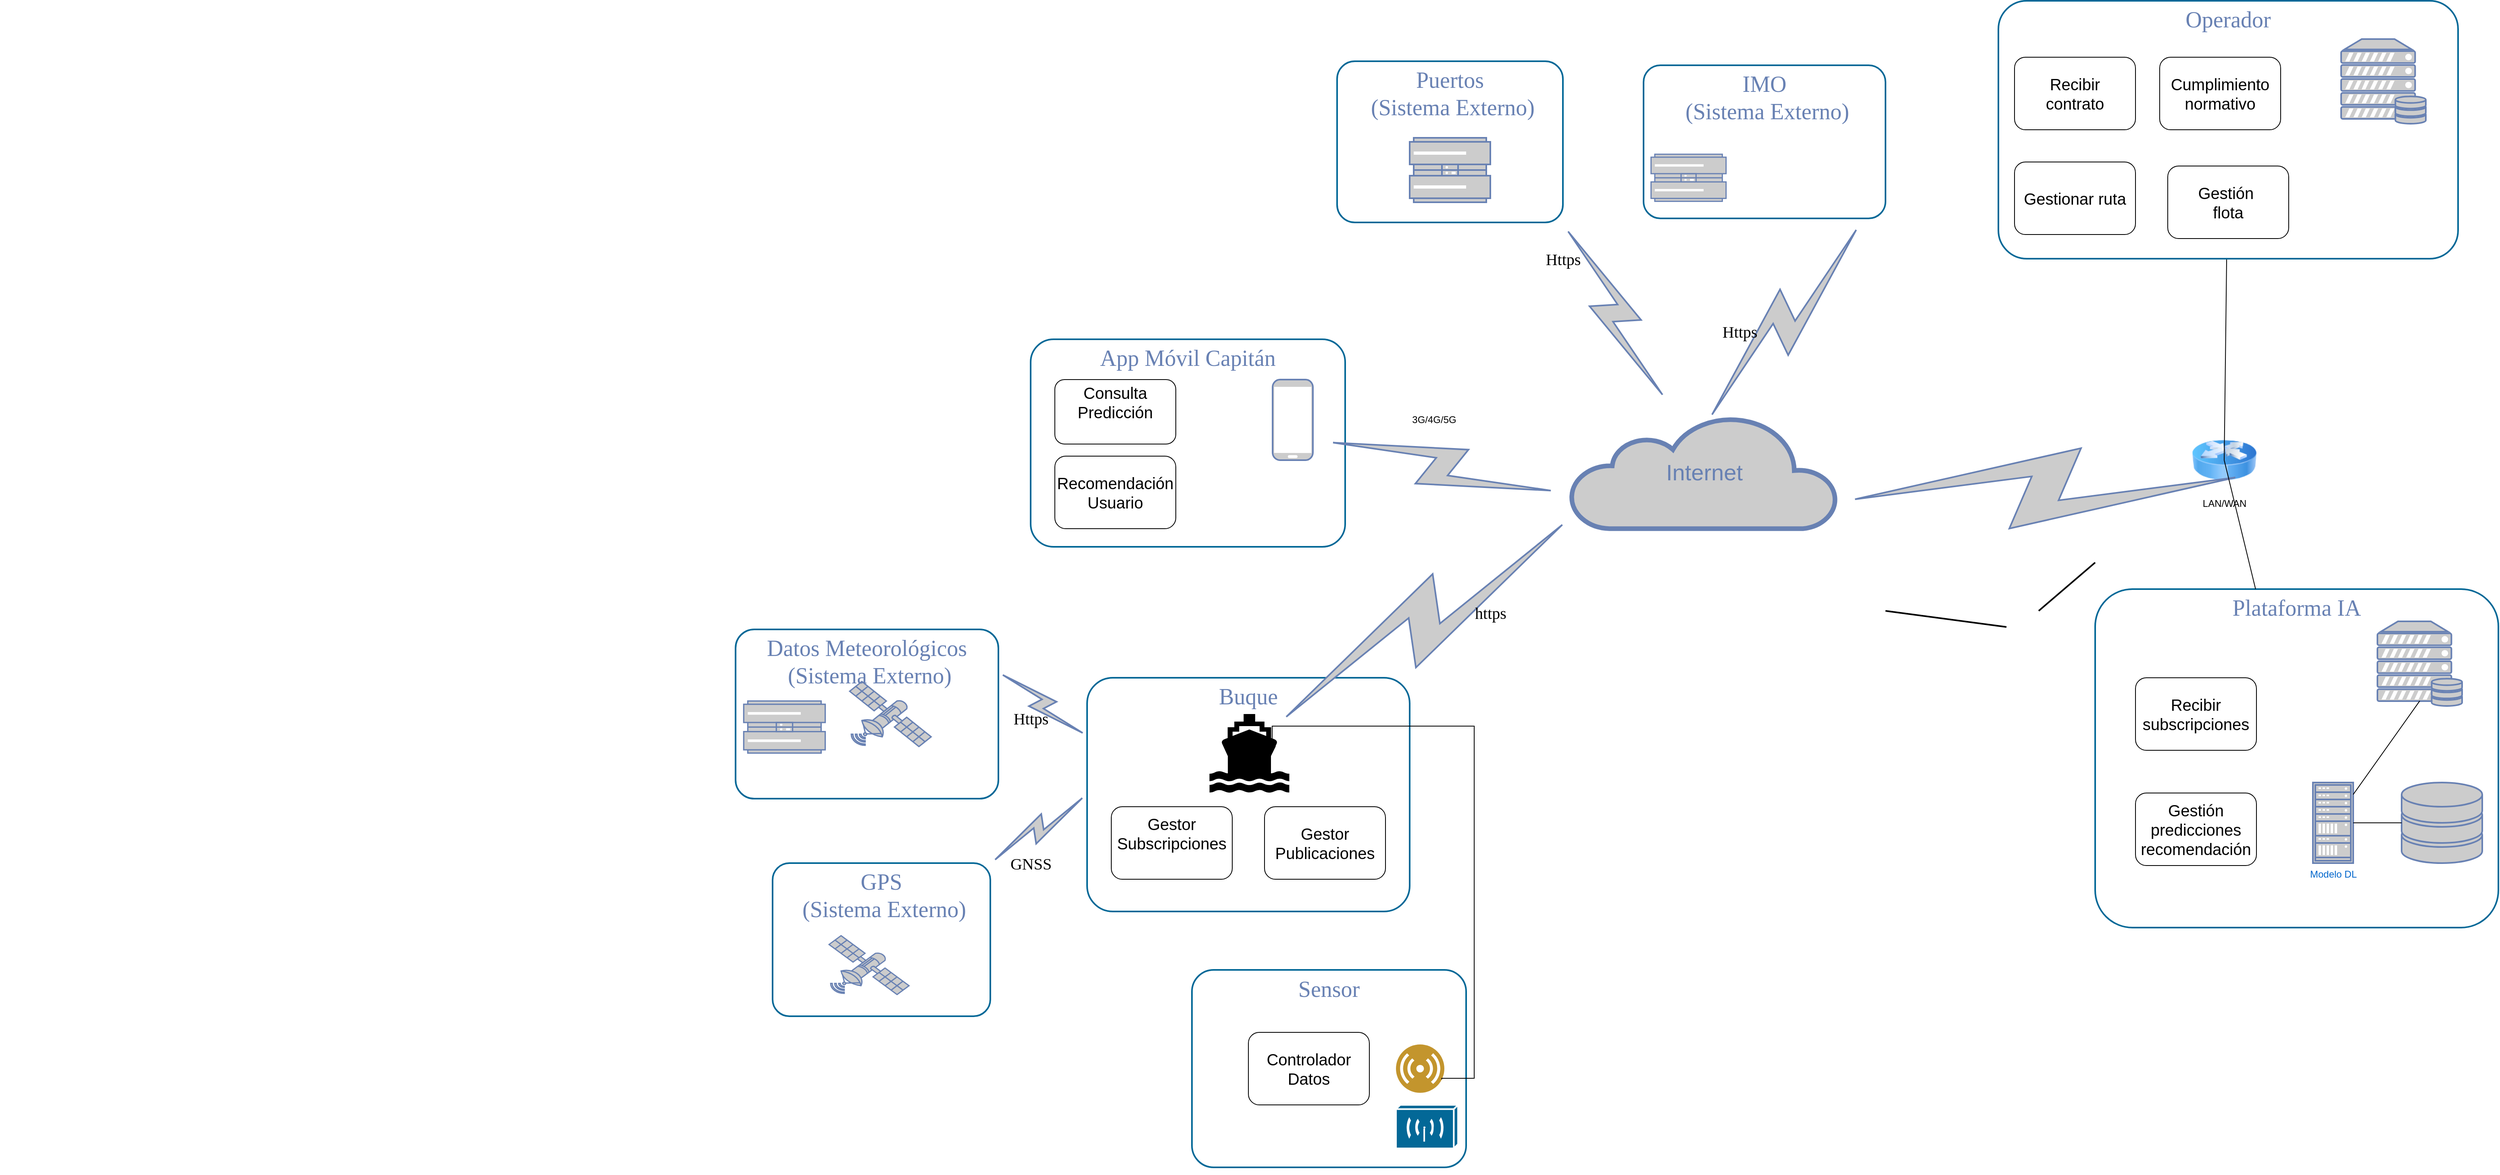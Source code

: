<mxfile version="24.0.7" type="github">
  <diagram name="Page-1" id="bfe91b75-5d2c-26a0-9c1d-138518896778">
    <mxGraphModel dx="2115" dy="563" grid="1" gridSize="10" guides="1" tooltips="1" connect="1" arrows="1" fold="1" page="1" pageScale="1" pageWidth="1100" pageHeight="850" background="none" math="0" shadow="0">
      <root>
        <mxCell id="0" />
        <mxCell id="1" parent="0" />
        <mxCell id="Q4sWbmhxobL_tQlkTWw1-44" value="Plataforma IA" style="rounded=1;whiteSpace=wrap;html=1;shadow=0;comic=0;strokeColor=#036897;strokeWidth=2;fillColor=none;fontFamily=Verdana;fontSize=28;fontColor=#6881B3;align=center;arcSize=11;verticalAlign=top;" vertex="1" parent="1">
          <mxGeometry x="1660" y="870" width="500" height="420" as="geometry" />
        </mxCell>
        <mxCell id="7c3789c024ecab99-55" style="edgeStyle=none;html=1;labelBackgroundColor=none;endArrow=none;endFill=0;strokeWidth=2;fontFamily=Verdana;fontSize=28;fontColor=#6881B3;" parent="1" target="7c3789c024ecab99-54" edge="1">
          <mxGeometry relative="1" as="geometry">
            <mxPoint x="1660" y="837.0" as="targetPoint" />
            <mxPoint x="1590" y="897" as="sourcePoint" />
          </mxGeometry>
        </mxCell>
        <mxCell id="7c3789c024ecab99-52" style="edgeStyle=none;html=1;labelBackgroundColor=none;endArrow=none;endFill=0;strokeWidth=2;fontFamily=Verdana;fontSize=15;fontColor=#036897;" parent="1" target="7c3789c024ecab99-8" edge="1">
          <mxGeometry relative="1" as="geometry">
            <mxPoint x="1550.0" y="917" as="targetPoint" />
            <mxPoint x="1400" y="897" as="sourcePoint" />
          </mxGeometry>
        </mxCell>
        <mxCell id="7c3789c024ecab99-77" style="edgeStyle=none;html=1;labelBackgroundColor=none;endArrow=none;endFill=0;strokeWidth=2;fontFamily=Verdana;fontSize=28;fontColor=#6881B3;" parent="1" target="7c3789c024ecab99-76" edge="1">
          <mxGeometry relative="1" as="geometry">
            <mxPoint x="1704.862" y="912" as="sourcePoint" />
          </mxGeometry>
        </mxCell>
        <mxCell id="Q4sWbmhxobL_tQlkTWw1-11" value="Buque" style="rounded=1;whiteSpace=wrap;html=1;shadow=0;comic=0;strokeColor=#036897;strokeWidth=2;fillColor=none;fontFamily=Verdana;fontSize=28;fontColor=#6881B3;align=center;arcSize=11;verticalAlign=top;" vertex="1" parent="1">
          <mxGeometry x="410" y="980" width="400" height="290" as="geometry" />
        </mxCell>
        <mxCell id="Q4sWbmhxobL_tQlkTWw1-18" value="Sensor" style="rounded=1;whiteSpace=wrap;html=1;shadow=0;comic=0;strokeColor=#036897;strokeWidth=2;fillColor=none;fontFamily=Verdana;fontSize=28;fontColor=#6881B3;align=center;arcSize=11;verticalAlign=top;" vertex="1" parent="1">
          <mxGeometry x="540" y="1342.5" width="340" height="245" as="geometry" />
        </mxCell>
        <mxCell id="7c3789c024ecab99-78" value="App Móvil Capitán" style="rounded=1;whiteSpace=wrap;html=1;shadow=0;comic=0;strokeColor=#036897;strokeWidth=2;fillColor=none;fontFamily=Verdana;fontSize=28;fontColor=#6881B3;align=center;arcSize=11;verticalAlign=top;" parent="1" vertex="1">
          <mxGeometry x="340" y="560" width="390" height="257.5" as="geometry" />
        </mxCell>
        <mxCell id="7c3789c024ecab99-11" value="" style="html=1;fillColor=#CCCCCC;strokeColor=#6881B3;gradientColor=none;gradientDirection=north;strokeWidth=2;shape=mxgraph.networks.comm_link_edge;html=1;labelBackgroundColor=none;endArrow=none;endFill=0;fontFamily=Verdana;fontSize=20;" parent="1" edge="1">
          <mxGeometry width="100" height="100" relative="1" as="geometry">
            <mxPoint x="1000" y="751" as="sourcePoint" />
            <mxPoint x="700" y="685" as="targetPoint" />
          </mxGeometry>
        </mxCell>
        <mxCell id="7c3789c024ecab99-12" value="" style="fontColor=#0066CC;verticalAlign=top;verticalLabelPosition=bottom;labelPosition=center;align=center;html=1;fillColor=#CCCCCC;strokeColor=#6881B3;gradientColor=none;gradientDirection=north;strokeWidth=2;shape=mxgraph.networks.mobile;rounded=0;shadow=0;comic=0;" parent="1" vertex="1">
          <mxGeometry x="640.0" y="610" width="50" height="100" as="geometry" />
        </mxCell>
        <mxCell id="7c3789c024ecab99-53" value="Internet" style="html=1;fillColor=#CCCCCC;strokeColor=#6881B3;gradientColor=none;gradientDirection=north;strokeWidth=2;shape=mxgraph.networks.cloud;fontColor=#6881B3;rounded=0;shadow=0;comic=0;align=center;fontSize=28;" parent="1" vertex="1">
          <mxGeometry x="1010" y="655" width="330" height="140" as="geometry" />
        </mxCell>
        <mxCell id="Q4sWbmhxobL_tQlkTWw1-6" value="3G/4G/5G" style="text;html=1;align=center;verticalAlign=middle;resizable=0;points=[];autosize=1;strokeColor=none;fillColor=none;" vertex="1" parent="1">
          <mxGeometry x="800" y="645" width="80" height="30" as="geometry" />
        </mxCell>
        <mxCell id="Q4sWbmhxobL_tQlkTWw1-7" value="&lt;div style=&quot;font-size: 20px;&quot;&gt;&lt;font style=&quot;font-size: 20px;&quot;&gt;Consulta Predicción&lt;/font&gt;&lt;/div&gt;&lt;div style=&quot;font-size: 20px;&quot;&gt;&lt;font style=&quot;font-size: 20px;&quot;&gt;&lt;br&gt;&lt;/font&gt;&lt;/div&gt;" style="rounded=1;whiteSpace=wrap;html=1;" vertex="1" parent="1">
          <mxGeometry x="370" y="610" width="150" height="80" as="geometry" />
        </mxCell>
        <mxCell id="Q4sWbmhxobL_tQlkTWw1-9" value="" style="shape=mxgraph.signs.transportation.ship_2;html=1;pointerEvents=1;fillColor=#000000;strokeColor=none;verticalLabelPosition=bottom;verticalAlign=top;align=center;" vertex="1" parent="1">
          <mxGeometry x="561.75" y="1025" width="99" height="98" as="geometry" />
        </mxCell>
        <mxCell id="Q4sWbmhxobL_tQlkTWw1-10" value="https" style="html=1;fillColor=#CCCCCC;strokeColor=#6881B3;gradientColor=none;gradientDirection=north;strokeWidth=2;shape=mxgraph.networks.comm_link_edge;html=1;labelBackgroundColor=none;endArrow=none;endFill=0;fontFamily=Verdana;fontSize=20;entryX=0.77;entryY=0.17;entryDx=0;entryDy=0;entryPerimeter=0;exitX=0.025;exitY=0.871;exitDx=0;exitDy=0;exitPerimeter=0;" edge="1" parent="1" source="7c3789c024ecab99-53" target="Q4sWbmhxobL_tQlkTWw1-9">
          <mxGeometry x="-0.794" y="-138" width="100" height="100" relative="1" as="geometry">
            <mxPoint x="1110" y="1021" as="sourcePoint" />
            <mxPoint x="880" y="1074" as="targetPoint" />
            <Array as="points">
              <mxPoint x="1120" y="1135" />
            </Array>
            <mxPoint y="-1" as="offset" />
          </mxGeometry>
        </mxCell>
        <mxCell id="Q4sWbmhxobL_tQlkTWw1-12" value="" style="image;aspect=fixed;perimeter=ellipsePerimeter;html=1;align=center;shadow=0;dashed=0;fontColor=#4277BB;labelBackgroundColor=default;fontSize=12;spacingTop=3;image=img/lib/ibm/users/sensor.svg;" vertex="1" parent="1">
          <mxGeometry x="793" y="1435" width="60" height="60" as="geometry" />
        </mxCell>
        <mxCell id="Q4sWbmhxobL_tQlkTWw1-21" style="edgeStyle=orthogonalEdgeStyle;rounded=0;orthogonalLoop=1;jettySize=auto;html=1;exitX=1;exitY=0.75;exitDx=0;exitDy=0;entryX=0.785;entryY=0.5;entryDx=0;entryDy=0;entryPerimeter=0;" edge="1" parent="1" source="Q4sWbmhxobL_tQlkTWw1-12" target="Q4sWbmhxobL_tQlkTWw1-9">
          <mxGeometry relative="1" as="geometry">
            <mxPoint x="950" y="1310" as="targetPoint" />
            <Array as="points">
              <mxPoint x="850" y="1477" />
              <mxPoint x="890" y="1477" />
              <mxPoint x="890" y="1040" />
              <mxPoint x="640" y="1040" />
            </Array>
          </mxGeometry>
        </mxCell>
        <mxCell id="Q4sWbmhxobL_tQlkTWw1-30" value="" style="group" vertex="1" connectable="0" parent="1">
          <mxGeometry x="-30" y="1210" width="320" height="190" as="geometry" />
        </mxCell>
        <mxCell id="Q4sWbmhxobL_tQlkTWw1-31" value="&lt;div&gt;GPS&lt;/div&gt;&lt;div&gt;&amp;nbsp;(Sistema Externo)&lt;/div&gt;" style="rounded=1;whiteSpace=wrap;html=1;shadow=0;comic=0;strokeColor=#036897;strokeWidth=2;fillColor=none;fontFamily=Verdana;fontSize=28;fontColor=#6881B3;align=center;arcSize=11;verticalAlign=top;" vertex="1" parent="Q4sWbmhxobL_tQlkTWw1-30">
          <mxGeometry x="50" width="270" height="190" as="geometry" />
        </mxCell>
        <mxCell id="Q4sWbmhxobL_tQlkTWw1-32" value="" style="fontColor=#0066CC;verticalAlign=top;verticalLabelPosition=bottom;labelPosition=center;align=center;html=1;outlineConnect=0;fillColor=#CCCCCC;strokeColor=#6881B3;gradientColor=none;gradientDirection=north;strokeWidth=2;shape=mxgraph.networks.satellite;" vertex="1" parent="Q4sWbmhxobL_tQlkTWw1-30">
          <mxGeometry x="120.005" y="90.002" width="99.225" height="73.077" as="geometry" />
        </mxCell>
        <mxCell id="Q4sWbmhxobL_tQlkTWw1-33" value="GNSS" style="html=1;fillColor=#CCCCCC;strokeColor=#6881B3;gradientColor=none;gradientDirection=north;strokeWidth=2;shape=mxgraph.networks.comm_link_edge;html=1;labelBackgroundColor=none;endArrow=none;endFill=0;fontFamily=Verdana;fontSize=20;entryX=1;entryY=0;entryDx=0;entryDy=0;exitX=0;exitY=0.5;exitDx=0;exitDy=0;" edge="1" parent="1" source="Q4sWbmhxobL_tQlkTWw1-11" target="Q4sWbmhxobL_tQlkTWw1-31">
          <mxGeometry x="0.941" y="-19" width="100" height="100" relative="1" as="geometry">
            <mxPoint x="280" y="1170" as="sourcePoint" />
            <mxPoint x="1060" y="1525" as="targetPoint" />
            <Array as="points">
              <mxPoint x="1040" y="1525" />
            </Array>
            <mxPoint as="offset" />
          </mxGeometry>
        </mxCell>
        <mxCell id="Q4sWbmhxobL_tQlkTWw1-41" value="" style="shape=mxgraph.cisco.wireless.wireless_transport;html=1;pointerEvents=1;dashed=0;fillColor=#036897;strokeColor=#ffffff;strokeWidth=2;verticalLabelPosition=bottom;verticalAlign=top;align=center;outlineConnect=0;" vertex="1" parent="1">
          <mxGeometry x="793" y="1510" width="77" height="54" as="geometry" />
        </mxCell>
        <mxCell id="Q4sWbmhxobL_tQlkTWw1-49" value="" style="group" vertex="1" connectable="0" parent="1">
          <mxGeometry x="-420" y="920" width="720" height="210" as="geometry" />
        </mxCell>
        <mxCell id="Q4sWbmhxobL_tQlkTWw1-29" value="" style="group" vertex="1" connectable="0" parent="Q4sWbmhxobL_tQlkTWw1-49">
          <mxGeometry x="394.105" width="325.895" height="210" as="geometry" />
        </mxCell>
        <mxCell id="Q4sWbmhxobL_tQlkTWw1-25" value="" style="fontColor=#0066CC;verticalAlign=top;verticalLabelPosition=bottom;labelPosition=center;align=center;html=1;outlineConnect=0;fillColor=#CCCCCC;strokeColor=#6881B3;gradientColor=none;gradientDirection=north;strokeWidth=2;shape=mxgraph.networks.satellite;" vertex="1" parent="Q4sWbmhxobL_tQlkTWw1-29">
          <mxGeometry x="141.474" y="64.615" width="101.053" height="80.769" as="geometry" />
        </mxCell>
        <mxCell id="Q4sWbmhxobL_tQlkTWw1-65" value="" style="group" vertex="1" connectable="0" parent="Q4sWbmhxobL_tQlkTWw1-29">
          <mxGeometry width="325.895" height="210" as="geometry" />
        </mxCell>
        <mxCell id="Q4sWbmhxobL_tQlkTWw1-24" value="&lt;div&gt;Datos Meteorológicos&lt;/div&gt;&lt;div&gt;&amp;nbsp;(Sistema Externo)&lt;/div&gt;" style="rounded=1;whiteSpace=wrap;html=1;shadow=0;comic=0;strokeColor=#036897;strokeWidth=2;fillColor=none;fontFamily=Verdana;fontSize=28;fontColor=#6881B3;align=center;arcSize=11;verticalAlign=top;" vertex="1" parent="Q4sWbmhxobL_tQlkTWw1-65">
          <mxGeometry width="325.895" height="210" as="geometry" />
        </mxCell>
        <mxCell id="Q4sWbmhxobL_tQlkTWw1-28" value="" style="fontColor=#0066CC;verticalAlign=top;verticalLabelPosition=bottom;labelPosition=center;align=center;html=1;outlineConnect=0;fillColor=#CCCCCC;strokeColor=#6881B3;gradientColor=none;gradientDirection=north;strokeWidth=2;shape=mxgraph.networks.mainframe;direction=south;" vertex="1" parent="Q4sWbmhxobL_tQlkTWw1-65">
          <mxGeometry x="10.105" y="88.846" width="101.053" height="64.615" as="geometry" />
        </mxCell>
        <mxCell id="Q4sWbmhxobL_tQlkTWw1-43" value="Https" style="html=1;fillColor=#CCCCCC;strokeColor=#6881B3;gradientColor=none;gradientDirection=north;strokeWidth=2;shape=mxgraph.networks.comm_link_edge;html=1;labelBackgroundColor=none;endArrow=none;endFill=0;fontFamily=Verdana;fontSize=20;exitX=1;exitY=0.25;exitDx=0;exitDy=0;entryX=0;entryY=0.25;entryDx=0;entryDy=0;" edge="1" parent="1" source="Q4sWbmhxobL_tQlkTWw1-24" target="Q4sWbmhxobL_tQlkTWw1-11">
          <mxGeometry x="0.9" y="35" width="100" height="100" relative="1" as="geometry">
            <mxPoint x="-224" y="840" as="sourcePoint" />
            <mxPoint x="-510" y="1119" as="targetPoint" />
            <Array as="points">
              <mxPoint x="-270" y="1180" />
            </Array>
            <mxPoint as="offset" />
          </mxGeometry>
        </mxCell>
        <mxCell id="Q4sWbmhxobL_tQlkTWw1-54" style="edgeStyle=orthogonalEdgeStyle;rounded=0;orthogonalLoop=1;jettySize=auto;html=1;exitX=0.5;exitY=1;exitDx=0;exitDy=0;" edge="1" parent="1" source="Q4sWbmhxobL_tQlkTWw1-18" target="Q4sWbmhxobL_tQlkTWw1-18">
          <mxGeometry relative="1" as="geometry" />
        </mxCell>
        <mxCell id="Q4sWbmhxobL_tQlkTWw1-59" value="LAN/WAN" style="image;html=1;image=img/lib/clip_art/networking/Router_Icon_128x128.png" vertex="1" parent="1">
          <mxGeometry x="1780" y="670" width="80" height="80" as="geometry" />
        </mxCell>
        <mxCell id="Q4sWbmhxobL_tQlkTWw1-60" value="" style="html=1;fillColor=#CCCCCC;strokeColor=#6881B3;gradientColor=none;gradientDirection=north;strokeWidth=2;shape=mxgraph.networks.comm_link_edge;html=1;labelBackgroundColor=none;endArrow=none;endFill=0;fontFamily=Verdana;fontSize=20;entryX=1;entryY=0.75;entryDx=0;entryDy=0;exitX=0.988;exitY=0.75;exitDx=0;exitDy=0;exitPerimeter=0;" edge="1" parent="1" source="7c3789c024ecab99-53" target="Q4sWbmhxobL_tQlkTWw1-59">
          <mxGeometry width="100" height="100" relative="1" as="geometry">
            <mxPoint x="1010" y="761" as="sourcePoint" />
            <mxPoint x="710" y="695" as="targetPoint" />
            <Array as="points">
              <mxPoint x="1570" y="620" />
            </Array>
          </mxGeometry>
        </mxCell>
        <mxCell id="Q4sWbmhxobL_tQlkTWw1-62" value="" style="endArrow=none;html=1;rounded=0;" edge="1" parent="1" source="Q4sWbmhxobL_tQlkTWw1-44">
          <mxGeometry width="50" height="50" relative="1" as="geometry">
            <mxPoint x="1820" y="790" as="sourcePoint" />
            <mxPoint x="1820" y="710" as="targetPoint" />
          </mxGeometry>
        </mxCell>
        <mxCell id="Q4sWbmhxobL_tQlkTWw1-64" value="" style="endArrow=none;html=1;rounded=0;" edge="1" parent="1" target="Q4sWbmhxobL_tQlkTWw1-46">
          <mxGeometry width="50" height="50" relative="1" as="geometry">
            <mxPoint x="1820" y="710" as="sourcePoint" />
            <mxPoint x="1920" y="620" as="targetPoint" />
          </mxGeometry>
        </mxCell>
        <mxCell id="Q4sWbmhxobL_tQlkTWw1-66" value="" style="group" vertex="1" connectable="0" parent="1">
          <mxGeometry x="1100" y="220" width="300" height="190" as="geometry" />
        </mxCell>
        <mxCell id="Q4sWbmhxobL_tQlkTWw1-67" value="&lt;div&gt;IMO&lt;/div&gt;&lt;div&gt;&amp;nbsp;(Sistema Externo)&lt;/div&gt;" style="rounded=1;whiteSpace=wrap;html=1;shadow=0;comic=0;strokeColor=#036897;strokeWidth=2;fillColor=none;fontFamily=Verdana;fontSize=28;fontColor=#6881B3;align=center;arcSize=11;verticalAlign=top;" vertex="1" parent="Q4sWbmhxobL_tQlkTWw1-66">
          <mxGeometry width="300" height="190" as="geometry" />
        </mxCell>
        <mxCell id="Q4sWbmhxobL_tQlkTWw1-68" value="" style="fontColor=#0066CC;verticalAlign=top;verticalLabelPosition=bottom;labelPosition=center;align=center;html=1;outlineConnect=0;fillColor=#CCCCCC;strokeColor=#6881B3;gradientColor=none;gradientDirection=north;strokeWidth=2;shape=mxgraph.networks.mainframe;direction=south;" vertex="1" parent="Q4sWbmhxobL_tQlkTWw1-66">
          <mxGeometry x="9.302" y="110.385" width="93.023" height="58.462" as="geometry" />
        </mxCell>
        <mxCell id="Q4sWbmhxobL_tQlkTWw1-69" value="Https" style="html=1;fillColor=#CCCCCC;strokeColor=#6881B3;gradientColor=none;gradientDirection=north;strokeWidth=2;shape=mxgraph.networks.comm_link_edge;html=1;labelBackgroundColor=none;endArrow=none;endFill=0;fontFamily=Verdana;fontSize=20;exitX=0.912;exitY=1.008;exitDx=0;exitDy=0;entryX=0.5;entryY=0.08;entryDx=0;entryDy=0;entryPerimeter=0;exitPerimeter=0;" edge="1" parent="1" source="Q4sWbmhxobL_tQlkTWw1-67" target="7c3789c024ecab99-53">
          <mxGeometry x="-0.918" y="97" width="100" height="100" relative="1" as="geometry">
            <mxPoint x="232.5" y="87.5" as="sourcePoint" />
            <mxPoint x="435.8" y="483.3" as="targetPoint" />
            <Array as="points">
              <mxPoint x="-920" y="987.5" />
            </Array>
            <mxPoint as="offset" />
          </mxGeometry>
        </mxCell>
        <mxCell id="Q4sWbmhxobL_tQlkTWw1-73" value="&lt;div&gt;Puertos&lt;br&gt;&lt;/div&gt;&lt;div&gt;&amp;nbsp;(Sistema Externo)&lt;/div&gt;" style="rounded=1;whiteSpace=wrap;html=1;shadow=0;comic=0;strokeColor=#036897;strokeWidth=2;fillColor=none;fontFamily=Verdana;fontSize=28;fontColor=#6881B3;align=center;arcSize=11;verticalAlign=top;" vertex="1" parent="1">
          <mxGeometry x="720" y="215" width="280" height="200" as="geometry" />
        </mxCell>
        <mxCell id="Q4sWbmhxobL_tQlkTWw1-74" value="Https" style="html=1;fillColor=#CCCCCC;strokeColor=#6881B3;gradientColor=none;gradientDirection=north;strokeWidth=2;shape=mxgraph.networks.comm_link_edge;html=1;labelBackgroundColor=none;endArrow=none;endFill=0;fontFamily=Verdana;fontSize=20;exitX=1;exitY=1;exitDx=0;exitDy=0;" edge="1" parent="1" source="Q4sWbmhxobL_tQlkTWw1-73">
          <mxGeometry x="-0.993" y="43" width="100" height="100" relative="1" as="geometry">
            <mxPoint x="884" y="329.5" as="sourcePoint" />
            <mxPoint x="1130" y="640" as="targetPoint" />
            <Array as="points">
              <mxPoint x="-900" y="1025" />
            </Array>
            <mxPoint as="offset" />
          </mxGeometry>
        </mxCell>
        <mxCell id="Q4sWbmhxobL_tQlkTWw1-75" value="" style="fontColor=#0066CC;verticalAlign=top;verticalLabelPosition=bottom;labelPosition=center;align=center;html=1;outlineConnect=0;fillColor=#CCCCCC;strokeColor=#6881B3;gradientColor=none;gradientDirection=north;strokeWidth=2;shape=mxgraph.networks.mainframe;direction=south;" vertex="1" parent="1">
          <mxGeometry x="810" y="310" width="100" height="80" as="geometry" />
        </mxCell>
        <mxCell id="Q4sWbmhxobL_tQlkTWw1-79" value="" style="fontColor=#0066CC;verticalAlign=top;verticalLabelPosition=bottom;labelPosition=center;align=center;html=1;fillColor=#CCCCCC;strokeColor=#6881B3;gradientColor=none;gradientDirection=north;strokeWidth=2;shape=mxgraph.networks.server_storage;rounded=0;shadow=0;comic=0;" vertex="1" parent="1">
          <mxGeometry x="2010" y="910" width="105" height="105" as="geometry" />
        </mxCell>
        <mxCell id="Q4sWbmhxobL_tQlkTWw1-84" value="&lt;div style=&quot;font-size: 20px;&quot;&gt;&lt;font style=&quot;font-size: 20px;&quot;&gt;Recomendación&lt;/font&gt;&lt;/div&gt;&lt;div style=&quot;font-size: 20px;&quot;&gt;&lt;font style=&quot;font-size: 20px;&quot;&gt;Usuario&lt;/font&gt;&lt;br&gt;&lt;/div&gt;" style="rounded=1;whiteSpace=wrap;html=1;" vertex="1" parent="1">
          <mxGeometry x="370" y="705" width="150" height="90" as="geometry" />
        </mxCell>
        <mxCell id="Q4sWbmhxobL_tQlkTWw1-85" value="&lt;div style=&quot;font-size: 20px;&quot;&gt;&lt;font style=&quot;font-size: 20px;&quot;&gt;Controlador&lt;/font&gt;&lt;/div&gt;&lt;div style=&quot;font-size: 20px;&quot;&gt;&lt;font style=&quot;font-size: 20px;&quot;&gt;&lt;font style=&quot;font-size: 20px;&quot;&gt;Datos&lt;/font&gt;&lt;br&gt;&lt;/font&gt;&lt;/div&gt;" style="rounded=1;whiteSpace=wrap;html=1;" vertex="1" parent="1">
          <mxGeometry x="610" y="1420" width="150" height="90" as="geometry" />
        </mxCell>
        <mxCell id="Q4sWbmhxobL_tQlkTWw1-87" value="&lt;div style=&quot;font-size: 20px;&quot;&gt;Gestor Subscripciones&lt;br&gt;&lt;/div&gt;&lt;div style=&quot;font-size: 20px;&quot;&gt;&lt;font style=&quot;font-size: 20px;&quot;&gt;&lt;br&gt;&lt;/font&gt;&lt;/div&gt;" style="rounded=1;whiteSpace=wrap;html=1;" vertex="1" parent="1">
          <mxGeometry x="440" y="1140" width="150" height="90" as="geometry" />
        </mxCell>
        <mxCell id="Q4sWbmhxobL_tQlkTWw1-88" value="&lt;div style=&quot;font-size: 20px;&quot;&gt;Gestor Publicaciones&lt;/div&gt;" style="rounded=1;whiteSpace=wrap;html=1;" vertex="1" parent="1">
          <mxGeometry x="630" y="1140" width="150" height="90" as="geometry" />
        </mxCell>
        <mxCell id="Q4sWbmhxobL_tQlkTWw1-90" value="&lt;div style=&quot;font-size: 20px;&quot;&gt;Recibir&lt;/div&gt;&lt;div style=&quot;font-size: 20px;&quot;&gt;subscripciones&lt;br&gt;&lt;/div&gt;" style="rounded=1;whiteSpace=wrap;html=1;" vertex="1" parent="1">
          <mxGeometry x="1710" y="980" width="150" height="90" as="geometry" />
        </mxCell>
        <mxCell id="Q4sWbmhxobL_tQlkTWw1-91" value="&lt;div&gt;&lt;font style=&quot;font-size: 20px;&quot;&gt;Gestión&lt;/font&gt;&lt;/div&gt;&lt;div&gt;&lt;font style=&quot;font-size: 20px;&quot;&gt;predicciones&lt;/font&gt;&lt;/div&gt;&lt;div&gt;&lt;font style=&quot;font-size: 20px;&quot;&gt;recomendación&lt;br&gt;&lt;/font&gt;&lt;/div&gt;" style="rounded=1;whiteSpace=wrap;html=1;" vertex="1" parent="1">
          <mxGeometry x="1710" y="1123" width="150" height="90" as="geometry" />
        </mxCell>
        <mxCell id="Q4sWbmhxobL_tQlkTWw1-92" value="Modelo DL" style="fontColor=#0066CC;verticalAlign=top;verticalLabelPosition=bottom;labelPosition=center;align=center;html=1;outlineConnect=0;fillColor=#CCCCCC;strokeColor=#6881B3;gradientColor=none;gradientDirection=north;strokeWidth=2;shape=mxgraph.networks.rack;" vertex="1" parent="1">
          <mxGeometry x="1930" y="1110" width="50" height="100" as="geometry" />
        </mxCell>
        <mxCell id="Q4sWbmhxobL_tQlkTWw1-94" value="" style="fontColor=#0066CC;verticalAlign=top;verticalLabelPosition=bottom;labelPosition=center;align=center;html=1;outlineConnect=0;fillColor=#CCCCCC;strokeColor=#6881B3;gradientColor=none;gradientDirection=north;strokeWidth=2;shape=mxgraph.networks.storage;" vertex="1" parent="1">
          <mxGeometry x="2040" y="1110" width="100" height="100" as="geometry" />
        </mxCell>
        <mxCell id="Q4sWbmhxobL_tQlkTWw1-95" value="" style="endArrow=none;html=1;rounded=0;entryX=0.5;entryY=0.94;entryDx=0;entryDy=0;entryPerimeter=0;" edge="1" parent="1" source="Q4sWbmhxobL_tQlkTWw1-92" target="Q4sWbmhxobL_tQlkTWw1-79">
          <mxGeometry width="50" height="50" relative="1" as="geometry">
            <mxPoint x="1820" y="1140" as="sourcePoint" />
            <mxPoint x="1870" y="1090" as="targetPoint" />
          </mxGeometry>
        </mxCell>
        <mxCell id="Q4sWbmhxobL_tQlkTWw1-96" value="" style="endArrow=none;html=1;rounded=0;" edge="1" parent="1" source="Q4sWbmhxobL_tQlkTWw1-92" target="Q4sWbmhxobL_tQlkTWw1-94">
          <mxGeometry width="50" height="50" relative="1" as="geometry">
            <mxPoint x="2065" y="1190" as="sourcePoint" />
            <mxPoint x="2073" y="1019" as="targetPoint" />
          </mxGeometry>
        </mxCell>
        <mxCell id="Q4sWbmhxobL_tQlkTWw1-102" value="" style="group" vertex="1" connectable="0" parent="1">
          <mxGeometry x="1540" y="140" width="570" height="320" as="geometry" />
        </mxCell>
        <mxCell id="7c3789c024ecab99-58" value="" style="fontColor=#0066CC;verticalAlign=top;verticalLabelPosition=bottom;labelPosition=center;align=center;html=1;fillColor=#CCCCCC;strokeColor=#6881B3;gradientColor=none;gradientDirection=north;strokeWidth=2;shape=mxgraph.networks.server_storage;rounded=0;shadow=0;comic=0;" parent="Q4sWbmhxobL_tQlkTWw1-102" vertex="1">
          <mxGeometry x="425" y="47.5" width="105" height="105" as="geometry" />
        </mxCell>
        <mxCell id="Q4sWbmhxobL_tQlkTWw1-46" value="Operador" style="rounded=1;whiteSpace=wrap;html=1;shadow=0;comic=0;strokeColor=#036897;strokeWidth=2;fillColor=none;fontFamily=Verdana;fontSize=28;fontColor=#6881B3;align=center;arcSize=11;verticalAlign=top;" vertex="1" parent="Q4sWbmhxobL_tQlkTWw1-102">
          <mxGeometry width="570" height="320" as="geometry" />
        </mxCell>
        <mxCell id="Q4sWbmhxobL_tQlkTWw1-98" value="&lt;div style=&quot;font-size: 20px;&quot;&gt;Recibir&lt;/div&gt;&lt;div style=&quot;font-size: 20px;&quot;&gt;contrato&lt;br&gt;&lt;/div&gt;" style="rounded=1;whiteSpace=wrap;html=1;" vertex="1" parent="Q4sWbmhxobL_tQlkTWw1-102">
          <mxGeometry x="20" y="70" width="150" height="90" as="geometry" />
        </mxCell>
        <mxCell id="Q4sWbmhxobL_tQlkTWw1-99" value="&lt;font style=&quot;font-size: 20px;&quot;&gt;Gestionar ruta&lt;/font&gt;" style="rounded=1;whiteSpace=wrap;html=1;" vertex="1" parent="Q4sWbmhxobL_tQlkTWw1-102">
          <mxGeometry x="20" y="200" width="150" height="90" as="geometry" />
        </mxCell>
        <mxCell id="Q4sWbmhxobL_tQlkTWw1-100" value="&lt;div&gt;&lt;font style=&quot;font-size: 20px;&quot;&gt;Cumplimiento&lt;/font&gt;&lt;/div&gt;&lt;div&gt;&lt;font style=&quot;font-size: 20px;&quot;&gt;normativo&lt;br&gt;&lt;/font&gt;&lt;/div&gt;" style="rounded=1;whiteSpace=wrap;html=1;" vertex="1" parent="Q4sWbmhxobL_tQlkTWw1-102">
          <mxGeometry x="200" y="70" width="150" height="90" as="geometry" />
        </mxCell>
        <mxCell id="Q4sWbmhxobL_tQlkTWw1-101" value="&lt;div&gt;&lt;font style=&quot;font-size: 20px;&quot;&gt;Gestión&amp;nbsp;&lt;/font&gt;&lt;/div&gt;&lt;div&gt;&lt;font style=&quot;font-size: 20px;&quot;&gt;flota&lt;br&gt;&lt;/font&gt;&lt;/div&gt;" style="rounded=1;whiteSpace=wrap;html=1;" vertex="1" parent="Q4sWbmhxobL_tQlkTWw1-102">
          <mxGeometry x="210" y="205" width="150" height="90" as="geometry" />
        </mxCell>
      </root>
    </mxGraphModel>
  </diagram>
</mxfile>
